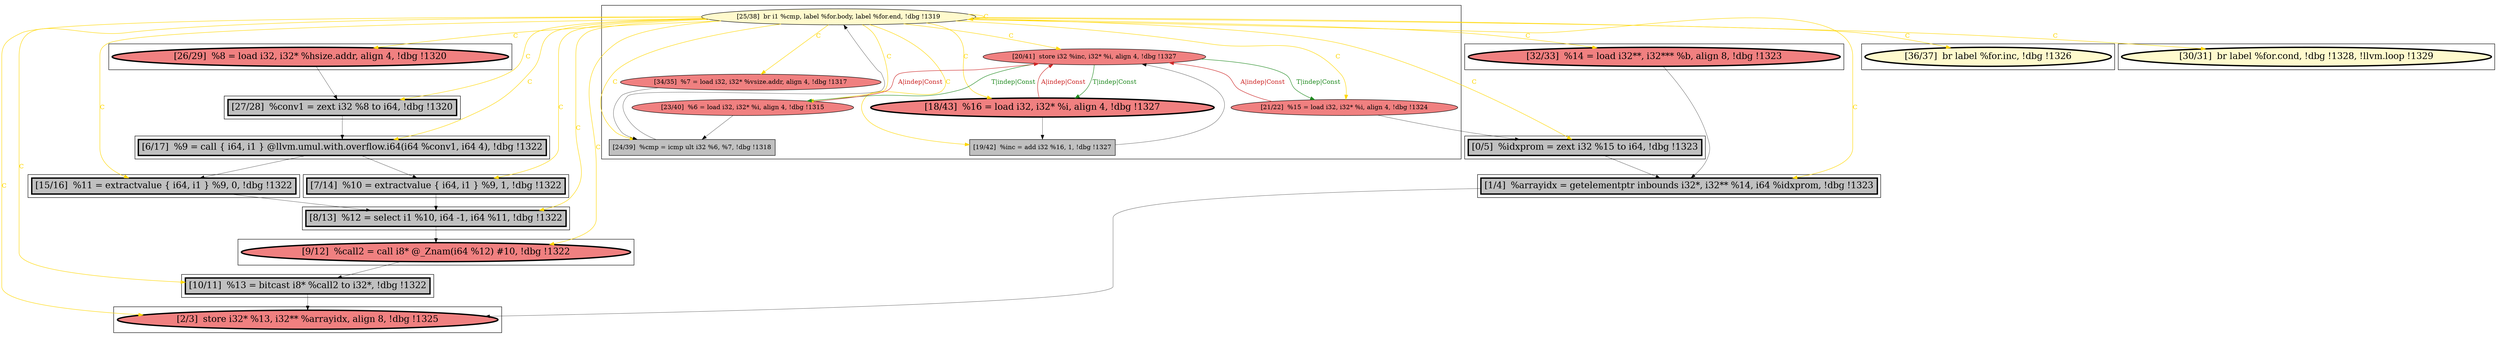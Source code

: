 
digraph G {



node979->node990 [style=solid,color=gold,label="C",penwidth=1.0,fontcolor=gold ]
node979->node971 [style=solid,color=gold,label="C",penwidth=1.0,fontcolor=gold ]
node979->node976 [style=solid,color=gold,label="C",penwidth=1.0,fontcolor=gold ]
node981->node982 [style=solid,color=black,label="",penwidth=0.5,fontcolor=black ]
node979->node977 [style=solid,color=gold,label="C",penwidth=1.0,fontcolor=gold ]
node970->node975 [style=solid,color=black,label="",penwidth=0.5,fontcolor=black ]
node979->node979 [style=solid,color=gold,label="C",penwidth=1.0,fontcolor=gold ]
node979->node981 [style=solid,color=gold,label="C",penwidth=1.0,fontcolor=gold ]
node988->node971 [style=solid,color=black,label="",penwidth=0.5,fontcolor=black ]
node979->node980 [style=solid,color=gold,label="C",penwidth=1.0,fontcolor=gold ]
node979->node985 [style=solid,color=gold,label="C",penwidth=1.0,fontcolor=gold ]
node977->node980 [style=solid,color=black,label="",penwidth=0.5,fontcolor=black ]
node975->node984 [style=solid,color=black,label="",penwidth=0.5,fontcolor=black ]
node982->node979 [style=solid,color=black,label="",penwidth=0.5,fontcolor=black ]
node979->node982 [style=solid,color=gold,label="C",penwidth=1.0,fontcolor=gold ]
node972->node984 [style=solid,color=black,label="",penwidth=0.5,fontcolor=black ]
node979->node969 [style=solid,color=gold,label="C",penwidth=1.0,fontcolor=gold ]
node985->node974 [style=solid,color=black,label="",penwidth=0.5,fontcolor=black ]
node983->node982 [style=solid,color=black,label="",penwidth=0.5,fontcolor=black ]
node979->node974 [style=solid,color=gold,label="C",penwidth=1.0,fontcolor=gold ]
node979->node972 [style=solid,color=gold,label="C",penwidth=1.0,fontcolor=gold ]
node979->node986 [style=solid,color=gold,label="C",penwidth=1.0,fontcolor=gold ]
node979->node984 [style=solid,color=gold,label="C",penwidth=1.0,fontcolor=gold ]
node977->node976 [style=solid,color=firebrick3,label="A|indep|Const",penwidth=1.0,fontcolor=firebrick3 ]
node978->node969 [style=solid,color=black,label="",penwidth=0.5,fontcolor=black ]
node979->node973 [style=solid,color=gold,label="C",penwidth=1.0,fontcolor=gold ]
node987->node972 [style=solid,color=black,label="",penwidth=0.5,fontcolor=black ]
node979->node987 [style=solid,color=gold,label="C",penwidth=1.0,fontcolor=gold ]
node979->node978 [style=solid,color=gold,label="C",penwidth=1.0,fontcolor=gold ]
node979->node975 [style=solid,color=gold,label="C",penwidth=1.0,fontcolor=gold ]
node976->node977 [style=solid,color=forestgreen,label="T|indep|Const",penwidth=1.0,fontcolor=forestgreen ]
node979->node970 [style=solid,color=gold,label="C",penwidth=1.0,fontcolor=gold ]
node973->node971 [style=solid,color=black,label="",penwidth=0.5,fontcolor=black ]
node978->node976 [style=solid,color=firebrick3,label="A|indep|Const",penwidth=1.0,fontcolor=firebrick3 ]
node974->node973 [style=solid,color=black,label="",penwidth=0.5,fontcolor=black ]
node979->node988 [style=solid,color=gold,label="C",penwidth=1.0,fontcolor=gold ]
node979->node983 [style=solid,color=gold,label="C",penwidth=1.0,fontcolor=gold ]
node971->node970 [style=solid,color=black,label="",penwidth=0.5,fontcolor=black ]
node979->node989 [style=solid,color=gold,label="C",penwidth=1.0,fontcolor=gold ]
node990->node985 [style=solid,color=black,label="",penwidth=0.5,fontcolor=black ]
node969->node972 [style=solid,color=black,label="",penwidth=0.5,fontcolor=black ]
node981->node976 [style=solid,color=firebrick3,label="A|indep|Const",penwidth=1.0,fontcolor=firebrick3 ]
node976->node981 [style=solid,color=forestgreen,label="T|indep|Const",penwidth=1.0,fontcolor=forestgreen ]
node980->node976 [style=solid,color=black,label="",penwidth=0.5,fontcolor=black ]
node976->node978 [style=solid,color=forestgreen,label="T|indep|Const",penwidth=1.0,fontcolor=forestgreen ]
node974->node988 [style=solid,color=black,label="",penwidth=0.5,fontcolor=black ]


subgraph cluster13 {


node989 [penwidth=3.0,fontsize=20,fillcolor=lemonchiffon,label="[30/31]  br label %for.cond, !dbg !1328, !llvm.loop !1329",shape=ellipse,style=filled ]



}

subgraph cluster11 {


node987 [penwidth=3.0,fontsize=20,fillcolor=lightcoral,label="[32/33]  %14 = load i32**, i32*** %b, align 8, !dbg !1323",shape=ellipse,style=filled ]



}

subgraph cluster10 {


node986 [penwidth=3.0,fontsize=20,fillcolor=lemonchiffon,label="[36/37]  br label %for.inc, !dbg !1326",shape=ellipse,style=filled ]



}

subgraph cluster9 {


node985 [penwidth=3.0,fontsize=20,fillcolor=grey,label="[27/28]  %conv1 = zext i32 %8 to i64, !dbg !1320",shape=rectangle,style=filled ]



}

subgraph cluster8 {


node984 [penwidth=3.0,fontsize=20,fillcolor=lightcoral,label="[2/3]  store i32* %13, i32** %arrayidx, align 8, !dbg !1325",shape=ellipse,style=filled ]



}

subgraph cluster7 {


node982 [fillcolor=grey,label="[24/39]  %cmp = icmp ult i32 %6, %7, !dbg !1318",shape=rectangle,style=filled ]
node977 [penwidth=3.0,fontsize=20,fillcolor=lightcoral,label="[18/43]  %16 = load i32, i32* %i, align 4, !dbg !1327",shape=ellipse,style=filled ]
node976 [fillcolor=lightcoral,label="[20/41]  store i32 %inc, i32* %i, align 4, !dbg !1327",shape=ellipse,style=filled ]
node981 [fillcolor=lightcoral,label="[23/40]  %6 = load i32, i32* %i, align 4, !dbg !1315",shape=ellipse,style=filled ]
node983 [fillcolor=lightcoral,label="[34/35]  %7 = load i32, i32* %vsize.addr, align 4, !dbg !1317",shape=ellipse,style=filled ]
node978 [fillcolor=lightcoral,label="[21/22]  %15 = load i32, i32* %i, align 4, !dbg !1324",shape=ellipse,style=filled ]
node979 [fillcolor=lemonchiffon,label="[25/38]  br i1 %cmp, label %for.body, label %for.end, !dbg !1319",shape=ellipse,style=filled ]
node980 [fillcolor=grey,label="[19/42]  %inc = add i32 %16, 1, !dbg !1327",shape=rectangle,style=filled ]



}

subgraph cluster14 {


node990 [penwidth=3.0,fontsize=20,fillcolor=lightcoral,label="[26/29]  %8 = load i32, i32* %hsize.addr, align 4, !dbg !1320",shape=ellipse,style=filled ]



}

subgraph cluster6 {


node975 [penwidth=3.0,fontsize=20,fillcolor=grey,label="[10/11]  %13 = bitcast i8* %call2 to i32*, !dbg !1322",shape=rectangle,style=filled ]



}

subgraph cluster0 {


node969 [penwidth=3.0,fontsize=20,fillcolor=grey,label="[0/5]  %idxprom = zext i32 %15 to i64, !dbg !1323",shape=rectangle,style=filled ]



}

subgraph cluster12 {


node988 [penwidth=3.0,fontsize=20,fillcolor=grey,label="[15/16]  %11 = extractvalue { i64, i1 } %9, 0, !dbg !1322",shape=rectangle,style=filled ]



}

subgraph cluster5 {


node974 [penwidth=3.0,fontsize=20,fillcolor=grey,label="[6/17]  %9 = call { i64, i1 } @llvm.umul.with.overflow.i64(i64 %conv1, i64 4), !dbg !1322",shape=rectangle,style=filled ]



}

subgraph cluster1 {


node970 [penwidth=3.0,fontsize=20,fillcolor=lightcoral,label="[9/12]  %call2 = call i8* @_Znam(i64 %12) #10, !dbg !1322",shape=ellipse,style=filled ]



}

subgraph cluster2 {


node971 [penwidth=3.0,fontsize=20,fillcolor=grey,label="[8/13]  %12 = select i1 %10, i64 -1, i64 %11, !dbg !1322",shape=rectangle,style=filled ]



}

subgraph cluster3 {


node972 [penwidth=3.0,fontsize=20,fillcolor=grey,label="[1/4]  %arrayidx = getelementptr inbounds i32*, i32** %14, i64 %idxprom, !dbg !1323",shape=rectangle,style=filled ]



}

subgraph cluster4 {


node973 [penwidth=3.0,fontsize=20,fillcolor=grey,label="[7/14]  %10 = extractvalue { i64, i1 } %9, 1, !dbg !1322",shape=rectangle,style=filled ]



}

}
